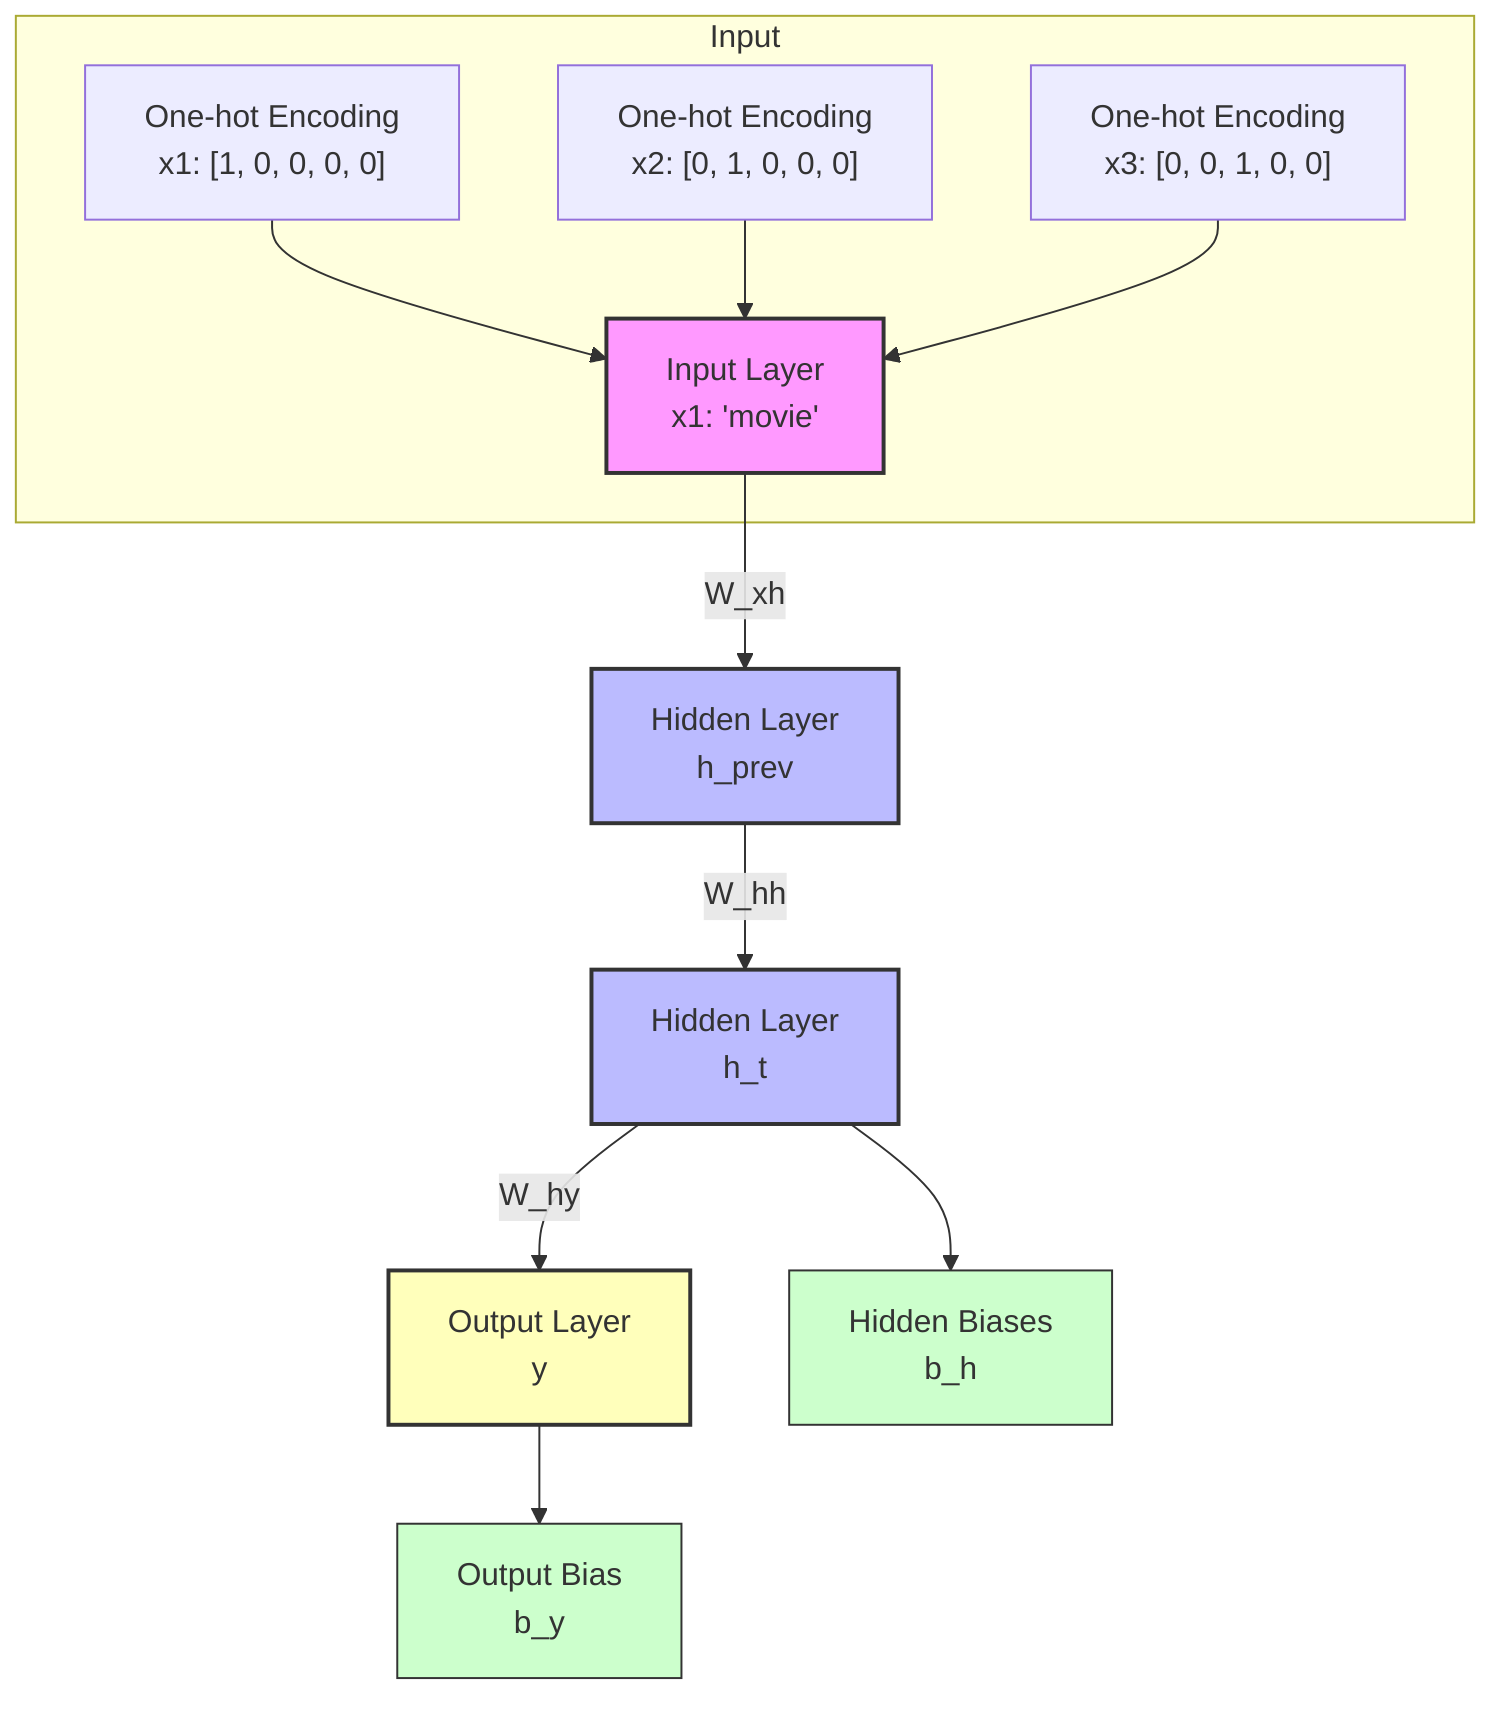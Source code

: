 graph TD;
    subgraph Input
        A1["One-hot Encoding<br/>x1: [1, 0, 0, 0, 0]"] --> A["Input Layer<br/>x1: 'movie'"]
        A2["One-hot Encoding<br/>x2: [0, 1, 0, 0, 0]"] --> A
        A3["One-hot Encoding<br/>x3: [0, 0, 1, 0, 0]"] --> A
    end

    A -->|W_xh| B["Hidden Layer<br/>h_prev"]
    
    B -->|W_hh| B1["Hidden Layer<br/>h_t"]
    B1 -->|W_hy| C["Output Layer<br/>y"]

    B1 --> D["Hidden Biases<br/>b_h"]
    C --> E["Output Bias<br/>b_y"]

    style A fill:#f9f,stroke:#333,stroke-width:2px;
    style B fill:#bbf,stroke:#333,stroke-width:2px;
    style B1 fill:#bbf,stroke:#333,stroke-width:2px;
    style C fill:#ffb,stroke:#333,stroke-width:2px;
    style D fill:#cfc,stroke:#333,stroke-width:1px;
    style E fill:#cfc,stroke:#333,stroke-width:1px;

    classDef input fill:#f9f,stroke:#333,stroke-width:2px;
    classDef hidden fill:#bbf,stroke:#333,stroke-width:2px;
    classDef output fill:#ffb,stroke:#333,stroke-width:2px;
    classDef weights fill:#cfc,stroke:#333,stroke-width:1px;